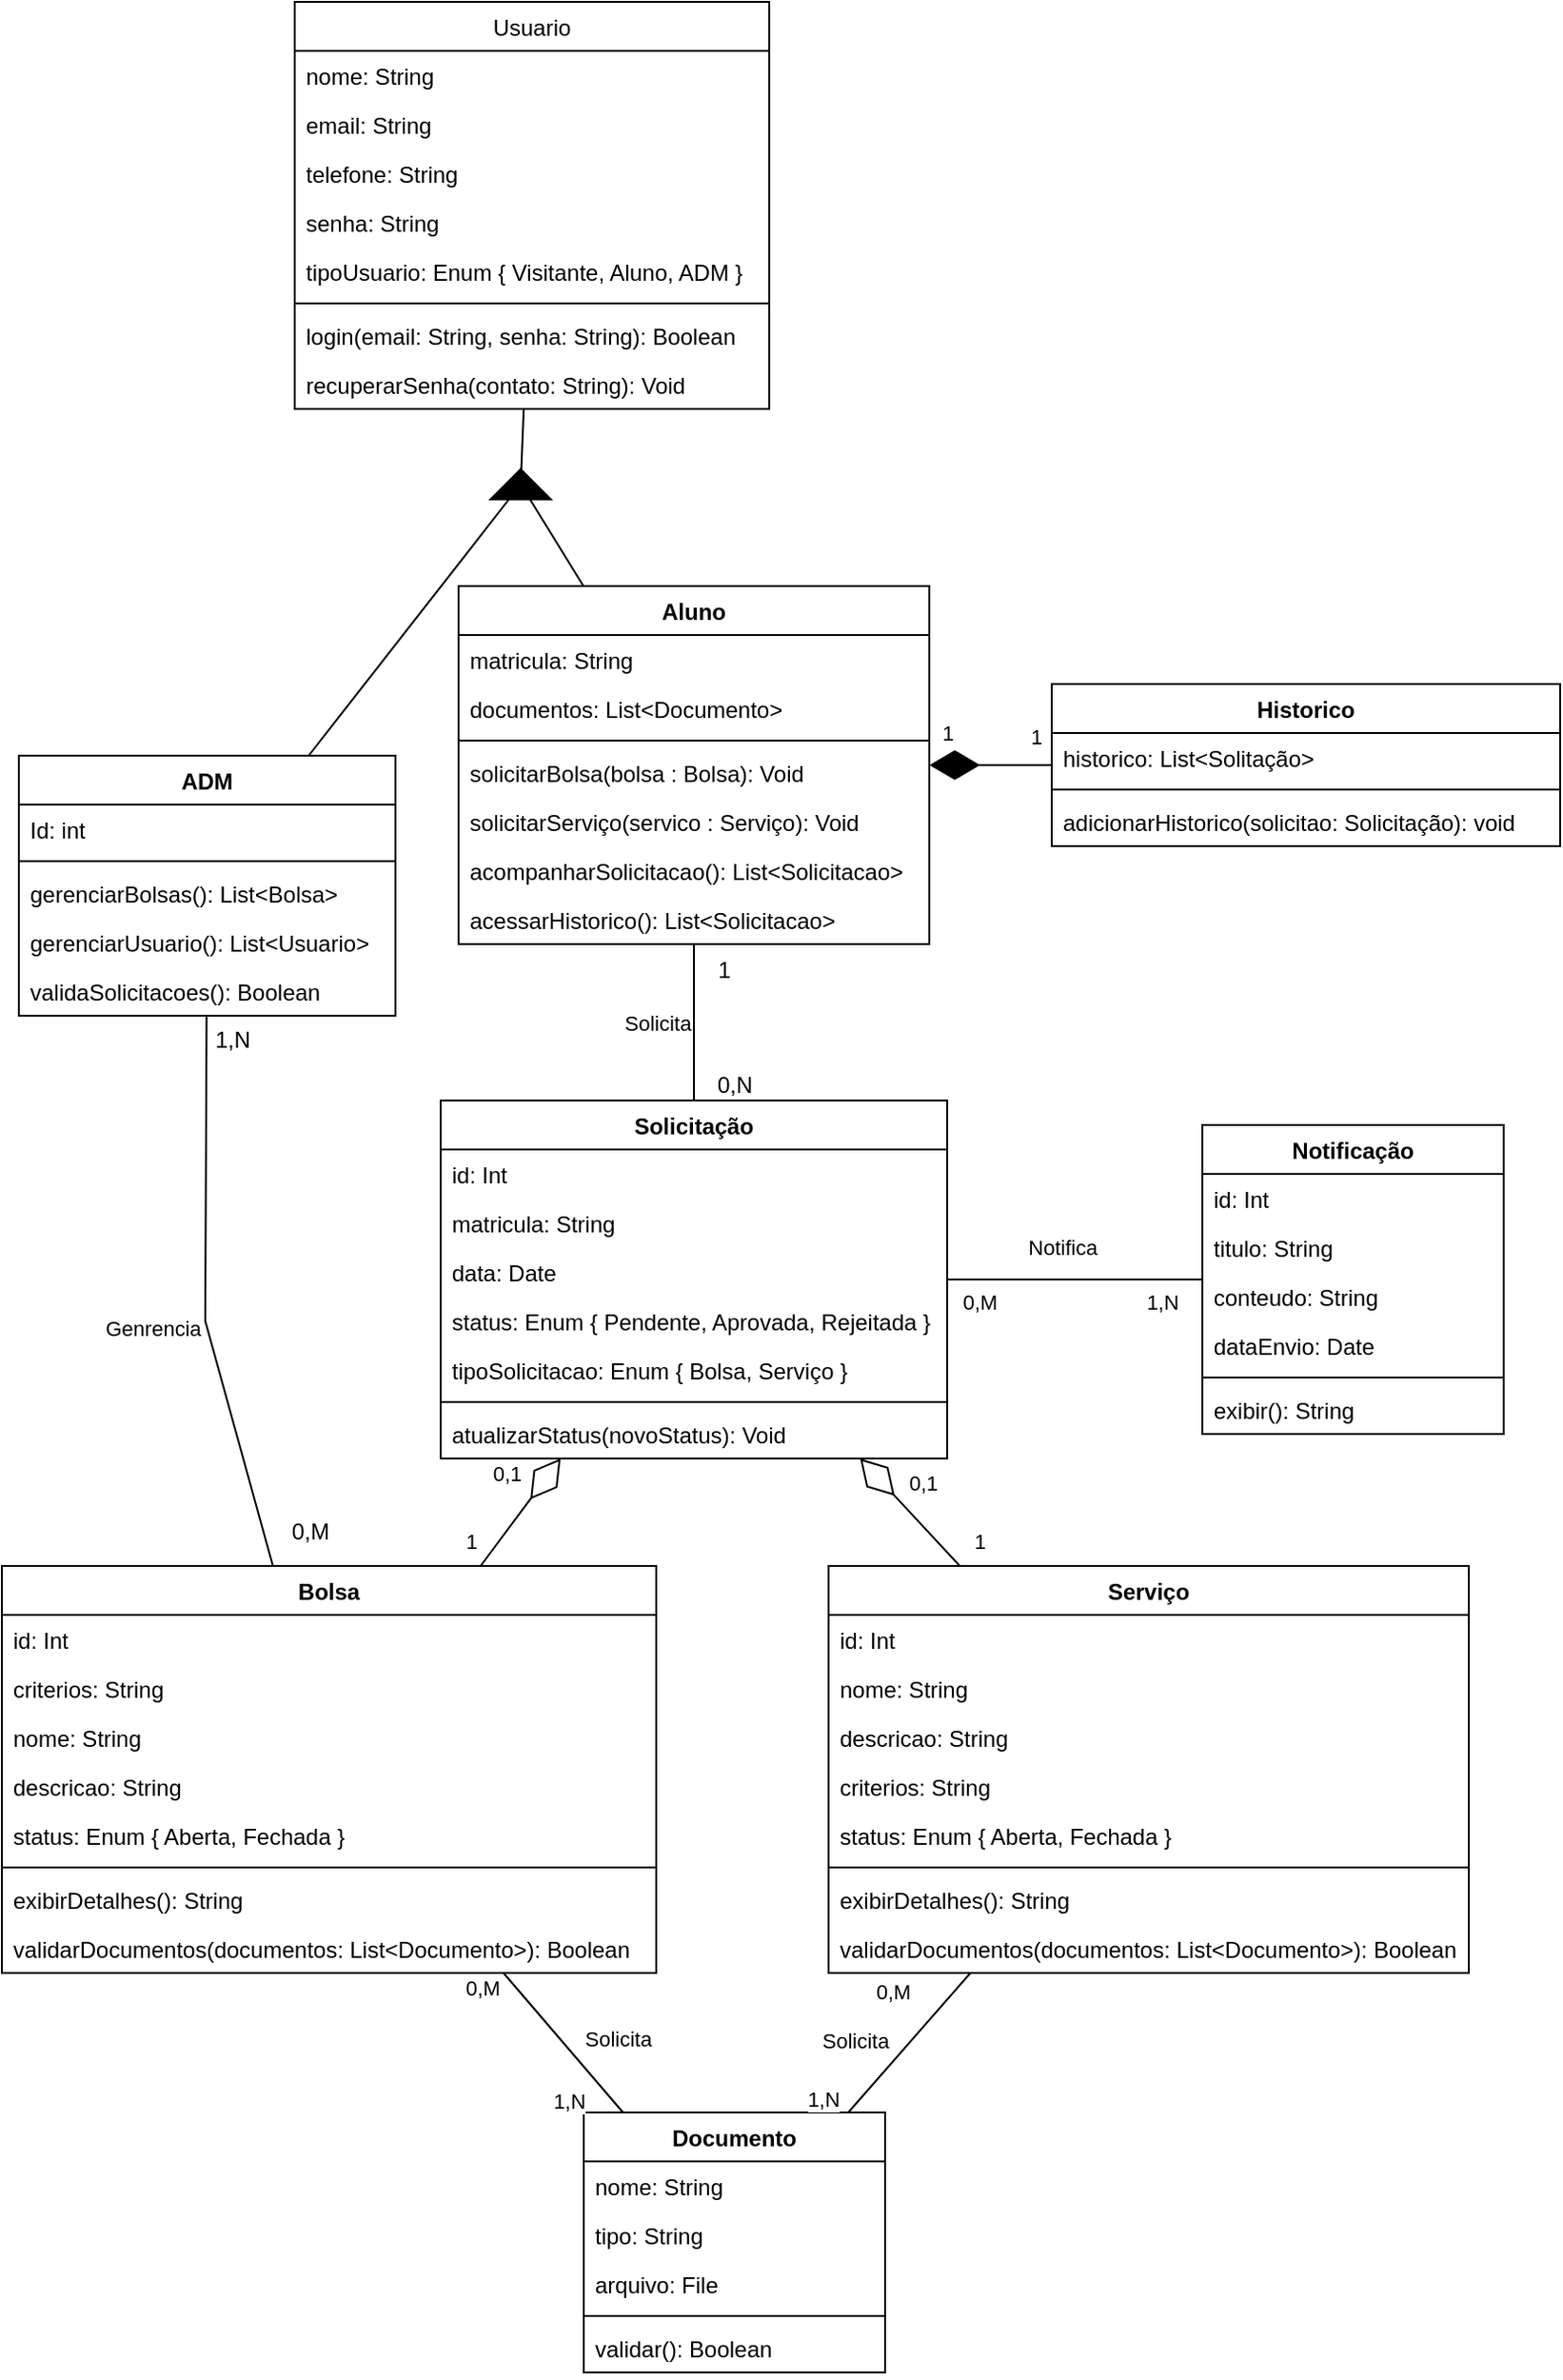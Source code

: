<mxfile>
    <diagram id="4nvWcThT_WF2BiATIsg1" name="Page-1">
        <mxGraphModel dx="486" dy="315" grid="1" gridSize="10" guides="1" tooltips="1" connect="1" arrows="1" fold="1" page="1" pageScale="1" pageWidth="850" pageHeight="1100" math="0" shadow="0">
            <root>
                <mxCell id="0"/>
                <mxCell id="1" parent="0"/>
                <mxCell id="44" value="Usuario" style="swimlane;fontStyle=0;childLayout=stackLayout;horizontal=1;startSize=26;fillColor=none;horizontalStack=0;resizeParent=1;resizeParentMax=0;resizeLast=0;collapsible=1;marginBottom=0;" parent="1" vertex="1">
                    <mxGeometry x="166.5" y="910" width="252" height="216" as="geometry"/>
                </mxCell>
                <mxCell id="45" value="nome: String" style="text;strokeColor=none;fillColor=none;align=left;verticalAlign=top;spacingLeft=4;spacingRight=4;overflow=hidden;rotatable=0;points=[[0,0.5],[1,0.5]];portConstraint=eastwest;" parent="44" vertex="1">
                    <mxGeometry y="26" width="252" height="26" as="geometry"/>
                </mxCell>
                <mxCell id="46" value="email: String" style="text;strokeColor=none;fillColor=none;align=left;verticalAlign=top;spacingLeft=4;spacingRight=4;overflow=hidden;rotatable=0;points=[[0,0.5],[1,0.5]];portConstraint=eastwest;" parent="44" vertex="1">
                    <mxGeometry y="52" width="252" height="26" as="geometry"/>
                </mxCell>
                <mxCell id="50" value="telefone: String" style="text;strokeColor=none;fillColor=none;align=left;verticalAlign=top;spacingLeft=4;spacingRight=4;overflow=hidden;rotatable=0;points=[[0,0.5],[1,0.5]];portConstraint=eastwest;" parent="44" vertex="1">
                    <mxGeometry y="78" width="252" height="26" as="geometry"/>
                </mxCell>
                <mxCell id="51" value="senha: String" style="text;strokeColor=none;fillColor=none;align=left;verticalAlign=top;spacingLeft=4;spacingRight=4;overflow=hidden;rotatable=0;points=[[0,0.5],[1,0.5]];portConstraint=eastwest;" parent="44" vertex="1">
                    <mxGeometry y="104" width="252" height="26" as="geometry"/>
                </mxCell>
                <mxCell id="52" value="tipoUsuario: Enum { Visitante, Aluno, ADM }" style="text;strokeColor=none;fillColor=none;align=left;verticalAlign=top;spacingLeft=4;spacingRight=4;overflow=hidden;rotatable=0;points=[[0,0.5],[1,0.5]];portConstraint=eastwest;" parent="44" vertex="1">
                    <mxGeometry y="130" width="252" height="26" as="geometry"/>
                </mxCell>
                <mxCell id="55" value="" style="line;strokeWidth=1;fillColor=none;align=left;verticalAlign=middle;spacingTop=-1;spacingLeft=3;spacingRight=3;rotatable=0;labelPosition=right;points=[];portConstraint=eastwest;strokeColor=inherit;" parent="44" vertex="1">
                    <mxGeometry y="156" width="252" height="8" as="geometry"/>
                </mxCell>
                <mxCell id="56" value="login(email: String, senha: String): Boolean" style="text;strokeColor=none;fillColor=none;align=left;verticalAlign=top;spacingLeft=4;spacingRight=4;overflow=hidden;rotatable=0;points=[[0,0.5],[1,0.5]];portConstraint=eastwest;" parent="44" vertex="1">
                    <mxGeometry y="164" width="252" height="26" as="geometry"/>
                </mxCell>
                <mxCell id="57" value="recuperarSenha(contato: String): Void" style="text;strokeColor=none;fillColor=none;align=left;verticalAlign=top;spacingLeft=4;spacingRight=4;overflow=hidden;rotatable=0;points=[[0,0.5],[1,0.5]];portConstraint=eastwest;" parent="44" vertex="1">
                    <mxGeometry y="190" width="252" height="26" as="geometry"/>
                </mxCell>
                <mxCell id="58" value="Aluno" style="swimlane;fontStyle=1;align=center;verticalAlign=top;childLayout=stackLayout;horizontal=1;startSize=26;horizontalStack=0;resizeParent=1;resizeParentMax=0;resizeLast=0;collapsible=1;marginBottom=0;" parent="1" vertex="1">
                    <mxGeometry x="253.5" y="1220" width="250" height="190" as="geometry"/>
                </mxCell>
                <mxCell id="59" value="matricula: String" style="text;strokeColor=none;fillColor=none;align=left;verticalAlign=top;spacingLeft=4;spacingRight=4;overflow=hidden;rotatable=0;points=[[0,0.5],[1,0.5]];portConstraint=eastwest;" parent="58" vertex="1">
                    <mxGeometry y="26" width="250" height="26" as="geometry"/>
                </mxCell>
                <mxCell id="63" value="documentos: List&lt;Documento&gt;" style="text;strokeColor=none;fillColor=none;align=left;verticalAlign=top;spacingLeft=4;spacingRight=4;overflow=hidden;rotatable=0;points=[[0,0.5],[1,0.5]];portConstraint=eastwest;" parent="58" vertex="1">
                    <mxGeometry y="52" width="250" height="26" as="geometry"/>
                </mxCell>
                <mxCell id="60" value="" style="line;strokeWidth=1;fillColor=none;align=left;verticalAlign=middle;spacingTop=-1;spacingLeft=3;spacingRight=3;rotatable=0;labelPosition=right;points=[];portConstraint=eastwest;strokeColor=inherit;" parent="58" vertex="1">
                    <mxGeometry y="78" width="250" height="8" as="geometry"/>
                </mxCell>
                <mxCell id="61" value="solicitarBolsa(bolsa : Bolsa): Void" style="text;strokeColor=none;fillColor=none;align=left;verticalAlign=top;spacingLeft=4;spacingRight=4;overflow=hidden;rotatable=0;points=[[0,0.5],[1,0.5]];portConstraint=eastwest;" parent="58" vertex="1">
                    <mxGeometry y="86" width="250" height="26" as="geometry"/>
                </mxCell>
                <mxCell id="203" value="solicitarServiço(servico : Serviço): Void" style="text;strokeColor=none;fillColor=none;align=left;verticalAlign=top;spacingLeft=4;spacingRight=4;overflow=hidden;rotatable=0;points=[[0,0.5],[1,0.5]];portConstraint=eastwest;" parent="58" vertex="1">
                    <mxGeometry y="112" width="250" height="26" as="geometry"/>
                </mxCell>
                <mxCell id="66" value="acompanharSolicitacao(): List&lt;Solicitacao&gt;" style="text;strokeColor=none;fillColor=none;align=left;verticalAlign=top;spacingLeft=4;spacingRight=4;overflow=hidden;rotatable=0;points=[[0,0.5],[1,0.5]];portConstraint=eastwest;" parent="58" vertex="1">
                    <mxGeometry y="138" width="250" height="26" as="geometry"/>
                </mxCell>
                <mxCell id="68" value="acessarHistorico(): List&lt;Solicitacao&gt;" style="text;strokeColor=none;fillColor=none;align=left;verticalAlign=top;spacingLeft=4;spacingRight=4;overflow=hidden;rotatable=0;points=[[0,0.5],[1,0.5]];portConstraint=eastwest;" parent="58" vertex="1">
                    <mxGeometry y="164" width="250" height="26" as="geometry"/>
                </mxCell>
                <mxCell id="69" value="Bolsa" style="swimlane;fontStyle=1;align=center;verticalAlign=top;childLayout=stackLayout;horizontal=1;startSize=26;horizontalStack=0;resizeParent=1;resizeParentMax=0;resizeLast=0;collapsible=1;marginBottom=0;" parent="1" vertex="1">
                    <mxGeometry x="11" y="1740" width="347.5" height="216" as="geometry"/>
                </mxCell>
                <mxCell id="173" value="id: Int" style="text;strokeColor=none;fillColor=none;align=left;verticalAlign=top;spacingLeft=4;spacingRight=4;overflow=hidden;rotatable=0;points=[[0,0.5],[1,0.5]];portConstraint=eastwest;" parent="69" vertex="1">
                    <mxGeometry y="26" width="347.5" height="26" as="geometry"/>
                </mxCell>
                <mxCell id="75" value="criterios: String" style="text;strokeColor=none;fillColor=none;align=left;verticalAlign=top;spacingLeft=4;spacingRight=4;overflow=hidden;rotatable=0;points=[[0,0.5],[1,0.5]];portConstraint=eastwest;" parent="69" vertex="1">
                    <mxGeometry y="52" width="347.5" height="26" as="geometry"/>
                </mxCell>
                <mxCell id="70" value="nome: String" style="text;strokeColor=none;fillColor=none;align=left;verticalAlign=top;spacingLeft=4;spacingRight=4;overflow=hidden;rotatable=0;points=[[0,0.5],[1,0.5]];portConstraint=eastwest;" parent="69" vertex="1">
                    <mxGeometry y="78" width="347.5" height="26" as="geometry"/>
                </mxCell>
                <mxCell id="73" value="descricao: String" style="text;strokeColor=none;fillColor=none;align=left;verticalAlign=top;spacingLeft=4;spacingRight=4;overflow=hidden;rotatable=0;points=[[0,0.5],[1,0.5]];portConstraint=eastwest;" parent="69" vertex="1">
                    <mxGeometry y="104" width="347.5" height="26" as="geometry"/>
                </mxCell>
                <mxCell id="74" value="status: Enum { Aberta, Fechada }" style="text;strokeColor=none;fillColor=none;align=left;verticalAlign=top;spacingLeft=4;spacingRight=4;overflow=hidden;rotatable=0;points=[[0,0.5],[1,0.5]];portConstraint=eastwest;" parent="69" vertex="1">
                    <mxGeometry y="130" width="347.5" height="26" as="geometry"/>
                </mxCell>
                <mxCell id="71" value="" style="line;strokeWidth=1;fillColor=none;align=left;verticalAlign=middle;spacingTop=-1;spacingLeft=3;spacingRight=3;rotatable=0;labelPosition=right;points=[];portConstraint=eastwest;strokeColor=inherit;" parent="69" vertex="1">
                    <mxGeometry y="156" width="347.5" height="8" as="geometry"/>
                </mxCell>
                <mxCell id="77" value="exibirDetalhes(): String" style="text;strokeColor=none;fillColor=none;align=left;verticalAlign=top;spacingLeft=4;spacingRight=4;overflow=hidden;rotatable=0;points=[[0,0.5],[1,0.5]];portConstraint=eastwest;" parent="69" vertex="1">
                    <mxGeometry y="164" width="347.5" height="26" as="geometry"/>
                </mxCell>
                <mxCell id="72" value="validarDocumentos(documentos: List&lt;Documento&gt;): Boolean" style="text;strokeColor=none;fillColor=none;align=left;verticalAlign=top;spacingLeft=4;spacingRight=4;overflow=hidden;rotatable=0;points=[[0,0.5],[1,0.5]];portConstraint=eastwest;" parent="69" vertex="1">
                    <mxGeometry y="190" width="347.5" height="26" as="geometry"/>
                </mxCell>
                <mxCell id="78" value="Serviço" style="swimlane;fontStyle=1;align=center;verticalAlign=top;childLayout=stackLayout;horizontal=1;startSize=26;horizontalStack=0;resizeParent=1;resizeParentMax=0;resizeLast=0;collapsible=1;marginBottom=0;" parent="1" vertex="1">
                    <mxGeometry x="450" y="1740" width="340" height="216" as="geometry"/>
                </mxCell>
                <mxCell id="174" value="id: Int" style="text;strokeColor=none;fillColor=none;align=left;verticalAlign=top;spacingLeft=4;spacingRight=4;overflow=hidden;rotatable=0;points=[[0,0.5],[1,0.5]];portConstraint=eastwest;" parent="78" vertex="1">
                    <mxGeometry y="26" width="340" height="26" as="geometry"/>
                </mxCell>
                <mxCell id="79" value="nome: String" style="text;strokeColor=none;fillColor=none;align=left;verticalAlign=top;spacingLeft=4;spacingRight=4;overflow=hidden;rotatable=0;points=[[0,0.5],[1,0.5]];portConstraint=eastwest;" parent="78" vertex="1">
                    <mxGeometry y="52" width="340" height="26" as="geometry"/>
                </mxCell>
                <mxCell id="82" value="descricao: String" style="text;strokeColor=none;fillColor=none;align=left;verticalAlign=top;spacingLeft=4;spacingRight=4;overflow=hidden;rotatable=0;points=[[0,0.5],[1,0.5]];portConstraint=eastwest;" parent="78" vertex="1">
                    <mxGeometry y="78" width="340" height="26" as="geometry"/>
                </mxCell>
                <mxCell id="186" value="criterios: String" style="text;strokeColor=none;fillColor=none;align=left;verticalAlign=top;spacingLeft=4;spacingRight=4;overflow=hidden;rotatable=0;points=[[0,0.5],[1,0.5]];portConstraint=eastwest;" parent="78" vertex="1">
                    <mxGeometry y="104" width="340" height="26" as="geometry"/>
                </mxCell>
                <mxCell id="168" value="status: Enum { Aberta, Fechada }" style="text;strokeColor=none;fillColor=none;align=left;verticalAlign=top;spacingLeft=4;spacingRight=4;overflow=hidden;rotatable=0;points=[[0,0.5],[1,0.5]];portConstraint=eastwest;" parent="78" vertex="1">
                    <mxGeometry y="130" width="340" height="26" as="geometry"/>
                </mxCell>
                <mxCell id="80" value="" style="line;strokeWidth=1;fillColor=none;align=left;verticalAlign=middle;spacingTop=-1;spacingLeft=3;spacingRight=3;rotatable=0;labelPosition=right;points=[];portConstraint=eastwest;strokeColor=inherit;" parent="78" vertex="1">
                    <mxGeometry y="156" width="340" height="8" as="geometry"/>
                </mxCell>
                <mxCell id="167" value="exibirDetalhes(): String" style="text;strokeColor=none;fillColor=none;align=left;verticalAlign=top;spacingLeft=4;spacingRight=4;overflow=hidden;rotatable=0;points=[[0,0.5],[1,0.5]];portConstraint=eastwest;" parent="78" vertex="1">
                    <mxGeometry y="164" width="340" height="26" as="geometry"/>
                </mxCell>
                <mxCell id="191" value="validarDocumentos(documentos: List&lt;Documento&gt;): Boolean" style="text;strokeColor=none;fillColor=none;align=left;verticalAlign=top;spacingLeft=4;spacingRight=4;overflow=hidden;rotatable=0;points=[[0,0.5],[1,0.5]];portConstraint=eastwest;" parent="78" vertex="1">
                    <mxGeometry y="190" width="340" height="26" as="geometry"/>
                </mxCell>
                <mxCell id="84" value="Solicitação" style="swimlane;fontStyle=1;align=center;verticalAlign=top;childLayout=stackLayout;horizontal=1;startSize=26;horizontalStack=0;resizeParent=1;resizeParentMax=0;resizeLast=0;collapsible=1;marginBottom=0;" parent="1" vertex="1">
                    <mxGeometry x="244" y="1493" width="269" height="190" as="geometry"/>
                </mxCell>
                <mxCell id="88" value="id: Int" style="text;strokeColor=none;fillColor=none;align=left;verticalAlign=top;spacingLeft=4;spacingRight=4;overflow=hidden;rotatable=0;points=[[0,0.5],[1,0.5]];portConstraint=eastwest;" parent="84" vertex="1">
                    <mxGeometry y="26" width="269" height="26" as="geometry"/>
                </mxCell>
                <mxCell id="204" value="matricula: String" style="text;strokeColor=none;fillColor=none;align=left;verticalAlign=top;spacingLeft=4;spacingRight=4;overflow=hidden;rotatable=0;points=[[0,0.5],[1,0.5]];portConstraint=eastwest;" parent="84" vertex="1">
                    <mxGeometry y="52" width="269" height="26" as="geometry"/>
                </mxCell>
                <mxCell id="90" value="data: Date" style="text;strokeColor=none;fillColor=none;align=left;verticalAlign=top;spacingLeft=4;spacingRight=4;overflow=hidden;rotatable=0;points=[[0,0.5],[1,0.5]];portConstraint=eastwest;" parent="84" vertex="1">
                    <mxGeometry y="78" width="269" height="26" as="geometry"/>
                </mxCell>
                <mxCell id="89" value="status: Enum { Pendente, Aprovada, Rejeitada }" style="text;strokeColor=none;fillColor=none;align=left;verticalAlign=top;spacingLeft=4;spacingRight=4;overflow=hidden;rotatable=0;points=[[0,0.5],[1,0.5]];portConstraint=eastwest;" parent="84" vertex="1">
                    <mxGeometry y="104" width="269" height="26" as="geometry"/>
                </mxCell>
                <mxCell id="85" value="tipoSolicitacao: Enum { Bolsa, Serviço }" style="text;strokeColor=none;fillColor=none;align=left;verticalAlign=top;spacingLeft=4;spacingRight=4;overflow=hidden;rotatable=0;points=[[0,0.5],[1,0.5]];portConstraint=eastwest;" parent="84" vertex="1">
                    <mxGeometry y="130" width="269" height="26" as="geometry"/>
                </mxCell>
                <mxCell id="86" value="" style="line;strokeWidth=1;fillColor=none;align=left;verticalAlign=middle;spacingTop=-1;spacingLeft=3;spacingRight=3;rotatable=0;labelPosition=right;points=[];portConstraint=eastwest;strokeColor=inherit;" parent="84" vertex="1">
                    <mxGeometry y="156" width="269" height="8" as="geometry"/>
                </mxCell>
                <mxCell id="87" value="atualizarStatus(novoStatus): Void" style="text;strokeColor=none;fillColor=none;align=left;verticalAlign=top;spacingLeft=4;spacingRight=4;overflow=hidden;rotatable=0;points=[[0,0.5],[1,0.5]];portConstraint=eastwest;" parent="84" vertex="1">
                    <mxGeometry y="164" width="269" height="26" as="geometry"/>
                </mxCell>
                <mxCell id="91" value="Notificação" style="swimlane;fontStyle=1;align=center;verticalAlign=top;childLayout=stackLayout;horizontal=1;startSize=26;horizontalStack=0;resizeParent=1;resizeParentMax=0;resizeLast=0;collapsible=1;marginBottom=0;" parent="1" vertex="1">
                    <mxGeometry x="648.5" y="1506" width="160" height="164" as="geometry"/>
                </mxCell>
                <mxCell id="95" value="id: Int" style="text;strokeColor=none;fillColor=none;align=left;verticalAlign=top;spacingLeft=4;spacingRight=4;overflow=hidden;rotatable=0;points=[[0,0.5],[1,0.5]];portConstraint=eastwest;" parent="91" vertex="1">
                    <mxGeometry y="26" width="160" height="26" as="geometry"/>
                </mxCell>
                <mxCell id="92" value="titulo: String" style="text;strokeColor=none;fillColor=none;align=left;verticalAlign=top;spacingLeft=4;spacingRight=4;overflow=hidden;rotatable=0;points=[[0,0.5],[1,0.5]];portConstraint=eastwest;" parent="91" vertex="1">
                    <mxGeometry y="52" width="160" height="26" as="geometry"/>
                </mxCell>
                <mxCell id="97" value="conteudo: String" style="text;strokeColor=none;fillColor=none;align=left;verticalAlign=top;spacingLeft=4;spacingRight=4;overflow=hidden;rotatable=0;points=[[0,0.5],[1,0.5]];portConstraint=eastwest;" parent="91" vertex="1">
                    <mxGeometry y="78" width="160" height="26" as="geometry"/>
                </mxCell>
                <mxCell id="96" value="dataEnvio: Date" style="text;strokeColor=none;fillColor=none;align=left;verticalAlign=top;spacingLeft=4;spacingRight=4;overflow=hidden;rotatable=0;points=[[0,0.5],[1,0.5]];portConstraint=eastwest;" parent="91" vertex="1">
                    <mxGeometry y="104" width="160" height="26" as="geometry"/>
                </mxCell>
                <mxCell id="93" value="" style="line;strokeWidth=1;fillColor=none;align=left;verticalAlign=middle;spacingTop=-1;spacingLeft=3;spacingRight=3;rotatable=0;labelPosition=right;points=[];portConstraint=eastwest;strokeColor=inherit;" parent="91" vertex="1">
                    <mxGeometry y="130" width="160" height="8" as="geometry"/>
                </mxCell>
                <mxCell id="94" value="exibir(): String" style="text;strokeColor=none;fillColor=none;align=left;verticalAlign=top;spacingLeft=4;spacingRight=4;overflow=hidden;rotatable=0;points=[[0,0.5],[1,0.5]];portConstraint=eastwest;" parent="91" vertex="1">
                    <mxGeometry y="138" width="160" height="26" as="geometry"/>
                </mxCell>
                <mxCell id="99" value="Documento" style="swimlane;fontStyle=1;align=center;verticalAlign=top;childLayout=stackLayout;horizontal=1;startSize=26;horizontalStack=0;resizeParent=1;resizeParentMax=0;resizeLast=0;collapsible=1;marginBottom=0;" parent="1" vertex="1">
                    <mxGeometry x="320" y="2030" width="160" height="138" as="geometry"/>
                </mxCell>
                <mxCell id="100" value="nome: String" style="text;strokeColor=none;fillColor=none;align=left;verticalAlign=top;spacingLeft=4;spacingRight=4;overflow=hidden;rotatable=0;points=[[0,0.5],[1,0.5]];portConstraint=eastwest;" parent="99" vertex="1">
                    <mxGeometry y="26" width="160" height="26" as="geometry"/>
                </mxCell>
                <mxCell id="104" value="tipo: String" style="text;strokeColor=none;fillColor=none;align=left;verticalAlign=top;spacingLeft=4;spacingRight=4;overflow=hidden;rotatable=0;points=[[0,0.5],[1,0.5]];portConstraint=eastwest;" parent="99" vertex="1">
                    <mxGeometry y="52" width="160" height="26" as="geometry"/>
                </mxCell>
                <mxCell id="103" value="arquivo: File" style="text;strokeColor=none;fillColor=none;align=left;verticalAlign=top;spacingLeft=4;spacingRight=4;overflow=hidden;rotatable=0;points=[[0,0.5],[1,0.5]];portConstraint=eastwest;" parent="99" vertex="1">
                    <mxGeometry y="78" width="160" height="26" as="geometry"/>
                </mxCell>
                <mxCell id="101" value="" style="line;strokeWidth=1;fillColor=none;align=left;verticalAlign=middle;spacingTop=-1;spacingLeft=3;spacingRight=3;rotatable=0;labelPosition=right;points=[];portConstraint=eastwest;strokeColor=inherit;" parent="99" vertex="1">
                    <mxGeometry y="104" width="160" height="8" as="geometry"/>
                </mxCell>
                <mxCell id="102" value="validar(): Boolean" style="text;strokeColor=none;fillColor=none;align=left;verticalAlign=top;spacingLeft=4;spacingRight=4;overflow=hidden;rotatable=0;points=[[0,0.5],[1,0.5]];portConstraint=eastwest;" parent="99" vertex="1">
                    <mxGeometry y="112" width="160" height="26" as="geometry"/>
                </mxCell>
                <mxCell id="110" value="" style="endArrow=none;html=1;rounded=0;align=center;verticalAlign=bottom;labelBackgroundColor=none;startArrow=none;" parent="1" source="109" target="44" edge="1">
                    <mxGeometry relative="1" as="geometry">
                        <mxPoint x="168.5" y="1212" as="sourcePoint"/>
                        <mxPoint x="308.5" y="1212" as="targetPoint"/>
                    </mxGeometry>
                </mxCell>
                <mxCell id="111" value="" style="endArrow=none;html=1;rounded=0;align=center;verticalAlign=bottom;labelBackgroundColor=none;" parent="1" source="58" target="109" edge="1">
                    <mxGeometry relative="1" as="geometry">
                        <mxPoint x="168.5" y="1212" as="sourcePoint"/>
                        <mxPoint x="308.5" y="1212" as="targetPoint"/>
                    </mxGeometry>
                </mxCell>
                <mxCell id="109" value="" style="triangle;aspect=fixed;fillColor=strokeColor;rotation=-90;" parent="1" vertex="1">
                    <mxGeometry x="278.5" y="1150" width="16" height="32" as="geometry"/>
                </mxCell>
                <mxCell id="134" value="ADM" style="swimlane;fontStyle=1;align=center;verticalAlign=top;childLayout=stackLayout;horizontal=1;startSize=26;horizontalStack=0;resizeParent=1;resizeParentMax=0;resizeLast=0;collapsible=1;marginBottom=0;" parent="1" vertex="1">
                    <mxGeometry x="20" y="1310" width="200" height="138" as="geometry"/>
                </mxCell>
                <mxCell id="135" value="Id: int" style="text;strokeColor=none;fillColor=none;align=left;verticalAlign=top;spacingLeft=4;spacingRight=4;overflow=hidden;rotatable=0;points=[[0,0.5],[1,0.5]];portConstraint=eastwest;" parent="134" vertex="1">
                    <mxGeometry y="26" width="200" height="26" as="geometry"/>
                </mxCell>
                <mxCell id="136" value="" style="line;strokeWidth=1;fillColor=none;align=left;verticalAlign=middle;spacingTop=-1;spacingLeft=3;spacingRight=3;rotatable=0;labelPosition=right;points=[];portConstraint=eastwest;strokeColor=inherit;" parent="134" vertex="1">
                    <mxGeometry y="52" width="200" height="8" as="geometry"/>
                </mxCell>
                <mxCell id="67" value="gerenciarBolsas(): List&lt;Bolsa&gt;" style="text;strokeColor=none;fillColor=none;align=left;verticalAlign=top;spacingLeft=4;spacingRight=4;overflow=hidden;rotatable=0;points=[[0,0.5],[1,0.5]];portConstraint=eastwest;" parent="134" vertex="1">
                    <mxGeometry y="60" width="200" height="26" as="geometry"/>
                </mxCell>
                <mxCell id="143" value="gerenciarUsuario(): List&lt;Usuario&gt;" style="text;strokeColor=none;fillColor=none;align=left;verticalAlign=top;spacingLeft=4;spacingRight=4;overflow=hidden;rotatable=0;points=[[0,0.5],[1,0.5]];portConstraint=eastwest;" parent="134" vertex="1">
                    <mxGeometry y="86" width="200" height="26" as="geometry"/>
                </mxCell>
                <mxCell id="139" value="validaSolicitacoes(): Boolean" style="text;strokeColor=none;fillColor=none;align=left;verticalAlign=top;spacingLeft=4;spacingRight=4;overflow=hidden;rotatable=0;points=[[0,0.5],[1,0.5]];portConstraint=eastwest;" parent="134" vertex="1">
                    <mxGeometry y="112" width="200" height="26" as="geometry"/>
                </mxCell>
                <mxCell id="140" value="" style="endArrow=none;html=1;rounded=0;align=center;verticalAlign=bottom;labelBackgroundColor=none;" parent="1" source="134" target="109" edge="1">
                    <mxGeometry relative="1" as="geometry">
                        <mxPoint x="118.16" y="1156" as="sourcePoint"/>
                        <mxPoint x="118.16" y="1090" as="targetPoint"/>
                    </mxGeometry>
                </mxCell>
                <mxCell id="152" value="" style="endArrow=none;html=1;" parent="1" source="84" target="91" edge="1">
                    <mxGeometry width="50" height="50" relative="1" as="geometry">
                        <mxPoint x="538.5" y="1500" as="sourcePoint"/>
                        <mxPoint x="588.5" y="1450" as="targetPoint"/>
                    </mxGeometry>
                </mxCell>
                <mxCell id="169" value="Notifica" style="edgeLabel;html=1;align=center;verticalAlign=middle;resizable=0;points=[];" parent="152" vertex="1" connectable="0">
                    <mxGeometry x="-0.168" relative="1" as="geometry">
                        <mxPoint x="4" y="-17" as="offset"/>
                    </mxGeometry>
                </mxCell>
                <mxCell id="171" value="1,N" style="edgeLabel;html=1;align=center;verticalAlign=middle;resizable=0;points=[];" parent="152" vertex="1" connectable="0">
                    <mxGeometry x="0.659" y="1" relative="1" as="geometry">
                        <mxPoint x="1" y="13" as="offset"/>
                    </mxGeometry>
                </mxCell>
                <mxCell id="172" value="0,M" style="edgeLabel;html=1;align=center;verticalAlign=middle;resizable=0;points=[];" parent="152" vertex="1" connectable="0">
                    <mxGeometry x="-0.783" y="1" relative="1" as="geometry">
                        <mxPoint x="2" y="13" as="offset"/>
                    </mxGeometry>
                </mxCell>
                <mxCell id="154" value="" style="endArrow=none;html=1;" parent="1" source="69" target="99" edge="1">
                    <mxGeometry width="50" height="50" relative="1" as="geometry">
                        <mxPoint x="218.5" y="2050" as="sourcePoint"/>
                        <mxPoint x="628.5" y="1598" as="targetPoint"/>
                    </mxGeometry>
                </mxCell>
                <mxCell id="164" value="1,N" style="edgeLabel;html=1;align=center;verticalAlign=middle;resizable=0;points=[];" parent="154" vertex="1" connectable="0">
                    <mxGeometry x="0.757" y="-1" relative="1" as="geometry">
                        <mxPoint x="-21" y="2" as="offset"/>
                    </mxGeometry>
                </mxCell>
                <mxCell id="165" value="0,M" style="edgeLabel;html=1;align=center;verticalAlign=middle;resizable=0;points=[];" parent="154" vertex="1" connectable="0">
                    <mxGeometry x="-0.536" y="1" relative="1" as="geometry">
                        <mxPoint x="-27" y="-9" as="offset"/>
                    </mxGeometry>
                </mxCell>
                <mxCell id="166" value="Solicita" style="edgeLabel;html=1;align=center;verticalAlign=middle;resizable=0;points=[];" parent="154" vertex="1" connectable="0">
                    <mxGeometry x="0.195" y="1" relative="1" as="geometry">
                        <mxPoint x="22" y="-9" as="offset"/>
                    </mxGeometry>
                </mxCell>
                <mxCell id="155" value="Historico" style="swimlane;fontStyle=1;align=center;verticalAlign=top;childLayout=stackLayout;horizontal=1;startSize=26;horizontalStack=0;resizeParent=1;resizeParentMax=0;resizeLast=0;collapsible=1;marginBottom=0;" parent="1" vertex="1">
                    <mxGeometry x="568.5" y="1272" width="270" height="86" as="geometry"/>
                </mxCell>
                <mxCell id="159" value="historico: List&lt;Solitação&gt;" style="text;strokeColor=none;fillColor=none;align=left;verticalAlign=top;spacingLeft=4;spacingRight=4;overflow=hidden;rotatable=0;points=[[0,0.5],[1,0.5]];portConstraint=eastwest;" parent="155" vertex="1">
                    <mxGeometry y="26" width="270" height="26" as="geometry"/>
                </mxCell>
                <mxCell id="157" value="" style="line;strokeWidth=1;fillColor=none;align=left;verticalAlign=middle;spacingTop=-1;spacingLeft=3;spacingRight=3;rotatable=0;labelPosition=right;points=[];portConstraint=eastwest;strokeColor=inherit;" parent="155" vertex="1">
                    <mxGeometry y="52" width="270" height="8" as="geometry"/>
                </mxCell>
                <mxCell id="158" value="adicionarHistorico(solicitao: Solicitação): void" style="text;strokeColor=none;fillColor=none;align=left;verticalAlign=top;spacingLeft=4;spacingRight=4;overflow=hidden;rotatable=0;points=[[0,0.5],[1,0.5]];portConstraint=eastwest;" parent="155" vertex="1">
                    <mxGeometry y="60" width="270" height="26" as="geometry"/>
                </mxCell>
                <mxCell id="162" value="" style="endArrow=diamondThin;endFill=1;endSize=24;html=1;" parent="1" source="155" target="58" edge="1">
                    <mxGeometry width="160" relative="1" as="geometry">
                        <mxPoint x="548.5" y="1360" as="sourcePoint"/>
                        <mxPoint x="388.5" y="1408" as="targetPoint"/>
                    </mxGeometry>
                </mxCell>
                <mxCell id="211" value="1" style="edgeLabel;html=1;align=center;verticalAlign=middle;resizable=0;points=[];" vertex="1" connectable="0" parent="162">
                    <mxGeometry x="0.382" y="-1" relative="1" as="geometry">
                        <mxPoint x="-11" y="-16" as="offset"/>
                    </mxGeometry>
                </mxCell>
                <mxCell id="212" value="1" style="edgeLabel;html=1;align=center;verticalAlign=middle;resizable=0;points=[];" vertex="1" connectable="0" parent="162">
                    <mxGeometry x="-0.739" relative="1" as="geometry">
                        <mxPoint y="-15" as="offset"/>
                    </mxGeometry>
                </mxCell>
                <mxCell id="175" value="" style="endArrow=none;html=1;rounded=0;" parent="1" source="84" target="58" edge="1">
                    <mxGeometry relative="1" as="geometry">
                        <mxPoint x="228.5" y="1420" as="sourcePoint"/>
                        <mxPoint x="388.5" y="1420" as="targetPoint"/>
                    </mxGeometry>
                </mxCell>
                <mxCell id="176" value="0,N" style="resizable=0;html=1;align=left;verticalAlign=bottom;" parent="175" connectable="0" vertex="1">
                    <mxGeometry x="-1" relative="1" as="geometry">
                        <mxPoint x="10" as="offset"/>
                    </mxGeometry>
                </mxCell>
                <mxCell id="177" value="1" style="resizable=0;html=1;align=right;verticalAlign=bottom;" parent="175" connectable="0" vertex="1">
                    <mxGeometry x="1" relative="1" as="geometry">
                        <mxPoint x="20" y="22" as="offset"/>
                    </mxGeometry>
                </mxCell>
                <mxCell id="178" value="Solicita" style="edgeLabel;html=1;align=center;verticalAlign=middle;resizable=0;points=[];" parent="175" vertex="1" connectable="0">
                    <mxGeometry x="0.253" y="-1" relative="1" as="geometry">
                        <mxPoint x="-21" y="11" as="offset"/>
                    </mxGeometry>
                </mxCell>
                <mxCell id="182" value="" style="endArrow=none;html=1;rounded=0;" parent="1" source="69" target="134" edge="1">
                    <mxGeometry relative="1" as="geometry">
                        <mxPoint x="-141.5" y="1700" as="sourcePoint"/>
                        <mxPoint x="-101.5" y="1550" as="targetPoint"/>
                        <Array as="points">
                            <mxPoint x="119" y="1610"/>
                        </Array>
                    </mxGeometry>
                </mxCell>
                <mxCell id="183" value="0,M" style="resizable=0;html=1;align=left;verticalAlign=bottom;" parent="182" connectable="0" vertex="1">
                    <mxGeometry x="-1" relative="1" as="geometry">
                        <mxPoint x="8" y="-10" as="offset"/>
                    </mxGeometry>
                </mxCell>
                <mxCell id="184" value="1,N" style="resizable=0;html=1;align=right;verticalAlign=bottom;" parent="182" connectable="0" vertex="1">
                    <mxGeometry x="1" relative="1" as="geometry">
                        <mxPoint x="24" y="22" as="offset"/>
                    </mxGeometry>
                </mxCell>
                <mxCell id="185" value="Genrencia" style="edgeLabel;html=1;align=center;verticalAlign=middle;resizable=0;points=[];" parent="182" vertex="1" connectable="0">
                    <mxGeometry x="-0.114" y="2" relative="1" as="geometry">
                        <mxPoint x="-27" as="offset"/>
                    </mxGeometry>
                </mxCell>
                <mxCell id="197" value="" style="endArrow=diamondThin;endFill=0;endSize=24;html=1;" parent="1" source="69" target="84" edge="1">
                    <mxGeometry width="160" relative="1" as="geometry">
                        <mxPoint x="138.5" y="1780" as="sourcePoint"/>
                        <mxPoint x="298.5" y="1780" as="targetPoint"/>
                    </mxGeometry>
                </mxCell>
                <mxCell id="209" value="0,1" style="edgeLabel;html=1;align=center;verticalAlign=middle;resizable=0;points=[];" vertex="1" connectable="0" parent="197">
                    <mxGeometry x="0.521" y="-3" relative="1" as="geometry">
                        <mxPoint x="-21" y="-8" as="offset"/>
                    </mxGeometry>
                </mxCell>
                <mxCell id="210" value="1" style="edgeLabel;html=1;align=center;verticalAlign=middle;resizable=0;points=[];" vertex="1" connectable="0" parent="197">
                    <mxGeometry x="-0.543" y="1" relative="1" as="geometry">
                        <mxPoint x="-14" as="offset"/>
                    </mxGeometry>
                </mxCell>
                <mxCell id="198" value="" style="endArrow=diamondThin;endFill=0;endSize=24;html=1;" parent="1" source="78" target="84" edge="1">
                    <mxGeometry width="160" relative="1" as="geometry">
                        <mxPoint x="257.588" y="1810" as="sourcePoint"/>
                        <mxPoint x="340.79" y="1667" as="targetPoint"/>
                    </mxGeometry>
                </mxCell>
                <mxCell id="205" value="0,1" style="edgeLabel;html=1;align=center;verticalAlign=middle;resizable=0;points=[];" vertex="1" connectable="0" parent="198">
                    <mxGeometry x="0.597" y="1" relative="1" as="geometry">
                        <mxPoint x="23" as="offset"/>
                    </mxGeometry>
                </mxCell>
                <mxCell id="207" value="1" style="edgeLabel;html=1;align=center;verticalAlign=middle;resizable=0;points=[];" vertex="1" connectable="0" parent="198">
                    <mxGeometry x="-0.574" y="-1" relative="1" as="geometry">
                        <mxPoint x="21" as="offset"/>
                    </mxGeometry>
                </mxCell>
                <mxCell id="199" value="" style="endArrow=none;html=1;" parent="1" source="78" target="99" edge="1">
                    <mxGeometry width="50" height="50" relative="1" as="geometry">
                        <mxPoint x="289.898" y="2026" as="sourcePoint"/>
                        <mxPoint x="372.711" y="2120" as="targetPoint"/>
                    </mxGeometry>
                </mxCell>
                <mxCell id="200" value="1,N" style="edgeLabel;html=1;align=center;verticalAlign=middle;resizable=0;points=[];" parent="199" vertex="1" connectable="0">
                    <mxGeometry x="0.757" y="-1" relative="1" as="geometry">
                        <mxPoint x="-21" y="2" as="offset"/>
                    </mxGeometry>
                </mxCell>
                <mxCell id="201" value="0,M" style="edgeLabel;html=1;align=center;verticalAlign=middle;resizable=0;points=[];" parent="199" vertex="1" connectable="0">
                    <mxGeometry x="-0.536" y="1" relative="1" as="geometry">
                        <mxPoint x="-27" y="-8" as="offset"/>
                    </mxGeometry>
                </mxCell>
                <mxCell id="202" value="Solicita" style="edgeLabel;html=1;align=center;verticalAlign=middle;resizable=0;points=[];" parent="199" vertex="1" connectable="0">
                    <mxGeometry x="0.195" y="1" relative="1" as="geometry">
                        <mxPoint x="-23" y="-9" as="offset"/>
                    </mxGeometry>
                </mxCell>
            </root>
        </mxGraphModel>
    </diagram>
</mxfile>